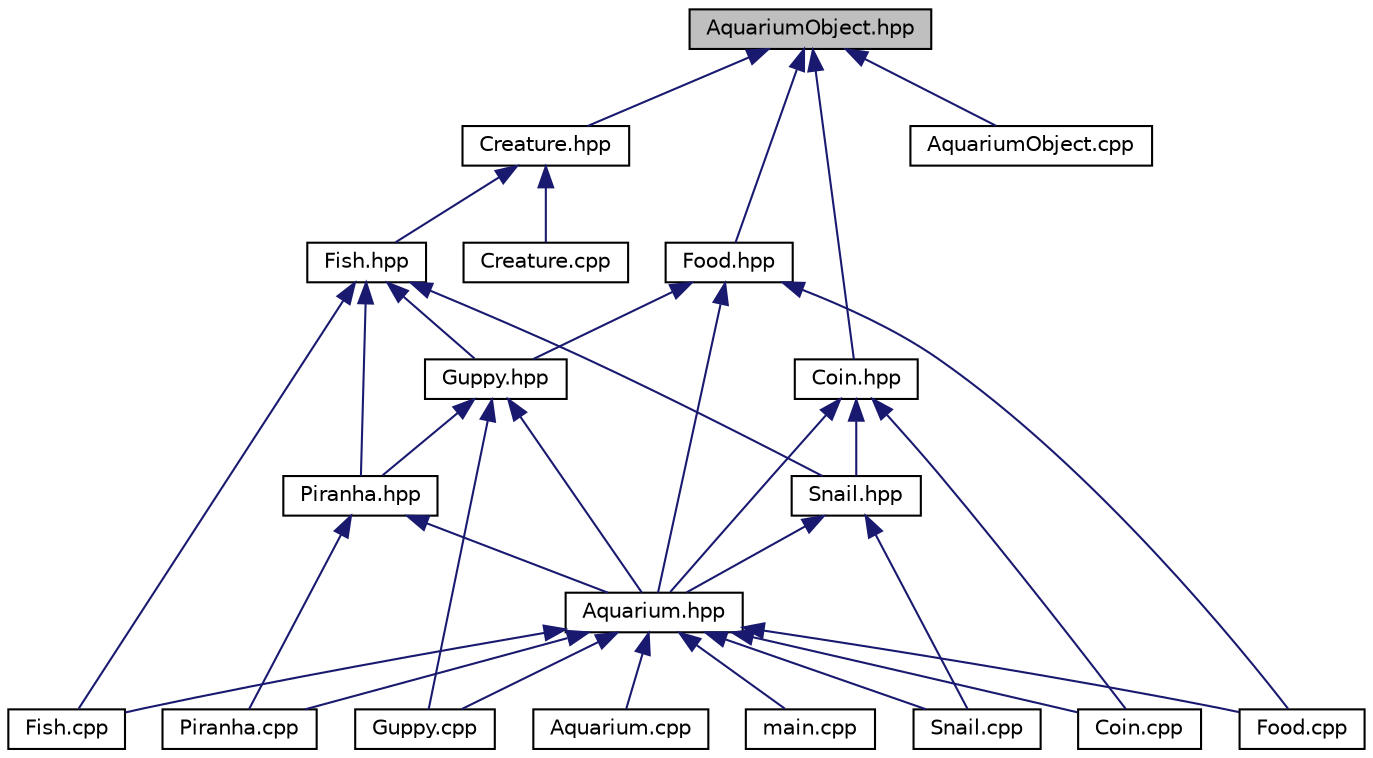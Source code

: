 digraph "AquariumObject.hpp"
{
  edge [fontname="Helvetica",fontsize="10",labelfontname="Helvetica",labelfontsize="10"];
  node [fontname="Helvetica",fontsize="10",shape=record];
  Node5 [label="AquariumObject.hpp",height=0.2,width=0.4,color="black", fillcolor="grey75", style="filled", fontcolor="black"];
  Node5 -> Node6 [dir="back",color="midnightblue",fontsize="10",style="solid"];
  Node6 [label="Creature.hpp",height=0.2,width=0.4,color="black", fillcolor="white", style="filled",URL="$_creature_8hpp.html"];
  Node6 -> Node7 [dir="back",color="midnightblue",fontsize="10",style="solid"];
  Node7 [label="Fish.hpp",height=0.2,width=0.4,color="black", fillcolor="white", style="filled",URL="$_fish_8hpp.html"];
  Node7 -> Node8 [dir="back",color="midnightblue",fontsize="10",style="solid"];
  Node8 [label="Guppy.hpp",height=0.2,width=0.4,color="black", fillcolor="white", style="filled",URL="$_guppy_8hpp.html"];
  Node8 -> Node9 [dir="back",color="midnightblue",fontsize="10",style="solid"];
  Node9 [label="Aquarium.hpp",height=0.2,width=0.4,color="black", fillcolor="white", style="filled",URL="$_aquarium_8hpp.html"];
  Node9 -> Node10 [dir="back",color="midnightblue",fontsize="10",style="solid"];
  Node10 [label="Aquarium.cpp",height=0.2,width=0.4,color="black", fillcolor="white", style="filled",URL="$_aquarium_8cpp.html"];
  Node9 -> Node11 [dir="back",color="midnightblue",fontsize="10",style="solid"];
  Node11 [label="Coin.cpp",height=0.2,width=0.4,color="black", fillcolor="white", style="filled",URL="$_coin_8cpp.html"];
  Node9 -> Node12 [dir="back",color="midnightblue",fontsize="10",style="solid"];
  Node12 [label="Fish.cpp",height=0.2,width=0.4,color="black", fillcolor="white", style="filled",URL="$_fish_8cpp.html"];
  Node9 -> Node13 [dir="back",color="midnightblue",fontsize="10",style="solid"];
  Node13 [label="Food.cpp",height=0.2,width=0.4,color="black", fillcolor="white", style="filled",URL="$_food_8cpp.html"];
  Node9 -> Node14 [dir="back",color="midnightblue",fontsize="10",style="solid"];
  Node14 [label="Guppy.cpp",height=0.2,width=0.4,color="black", fillcolor="white", style="filled",URL="$_guppy_8cpp.html"];
  Node9 -> Node15 [dir="back",color="midnightblue",fontsize="10",style="solid"];
  Node15 [label="main.cpp",height=0.2,width=0.4,color="black", fillcolor="white", style="filled",URL="$main_8cpp.html"];
  Node9 -> Node16 [dir="back",color="midnightblue",fontsize="10",style="solid"];
  Node16 [label="Piranha.cpp",height=0.2,width=0.4,color="black", fillcolor="white", style="filled",URL="$_piranha_8cpp.html"];
  Node9 -> Node17 [dir="back",color="midnightblue",fontsize="10",style="solid"];
  Node17 [label="Snail.cpp",height=0.2,width=0.4,color="black", fillcolor="white", style="filled",URL="$_snail_8cpp.html"];
  Node8 -> Node18 [dir="back",color="midnightblue",fontsize="10",style="solid"];
  Node18 [label="Piranha.hpp",height=0.2,width=0.4,color="black", fillcolor="white", style="filled",URL="$_piranha_8hpp.html"];
  Node18 -> Node9 [dir="back",color="midnightblue",fontsize="10",style="solid"];
  Node18 -> Node16 [dir="back",color="midnightblue",fontsize="10",style="solid"];
  Node8 -> Node14 [dir="back",color="midnightblue",fontsize="10",style="solid"];
  Node7 -> Node18 [dir="back",color="midnightblue",fontsize="10",style="solid"];
  Node7 -> Node19 [dir="back",color="midnightblue",fontsize="10",style="solid"];
  Node19 [label="Snail.hpp",height=0.2,width=0.4,color="black", fillcolor="white", style="filled",URL="$_snail_8hpp.html"];
  Node19 -> Node9 [dir="back",color="midnightblue",fontsize="10",style="solid"];
  Node19 -> Node17 [dir="back",color="midnightblue",fontsize="10",style="solid"];
  Node7 -> Node12 [dir="back",color="midnightblue",fontsize="10",style="solid"];
  Node6 -> Node20 [dir="back",color="midnightblue",fontsize="10",style="solid"];
  Node20 [label="Creature.cpp",height=0.2,width=0.4,color="black", fillcolor="white", style="filled",URL="$_creature_8cpp.html"];
  Node5 -> Node21 [dir="back",color="midnightblue",fontsize="10",style="solid"];
  Node21 [label="Food.hpp",height=0.2,width=0.4,color="black", fillcolor="white", style="filled",URL="$_food_8hpp.html"];
  Node21 -> Node8 [dir="back",color="midnightblue",fontsize="10",style="solid"];
  Node21 -> Node9 [dir="back",color="midnightblue",fontsize="10",style="solid"];
  Node21 -> Node13 [dir="back",color="midnightblue",fontsize="10",style="solid"];
  Node5 -> Node22 [dir="back",color="midnightblue",fontsize="10",style="solid"];
  Node22 [label="Coin.hpp",height=0.2,width=0.4,color="black", fillcolor="white", style="filled",URL="$_coin_8hpp.html"];
  Node22 -> Node19 [dir="back",color="midnightblue",fontsize="10",style="solid"];
  Node22 -> Node9 [dir="back",color="midnightblue",fontsize="10",style="solid"];
  Node22 -> Node11 [dir="back",color="midnightblue",fontsize="10",style="solid"];
  Node5 -> Node23 [dir="back",color="midnightblue",fontsize="10",style="solid"];
  Node23 [label="AquariumObject.cpp",height=0.2,width=0.4,color="black", fillcolor="white", style="filled",URL="$_aquarium_object_8cpp.html"];
}
